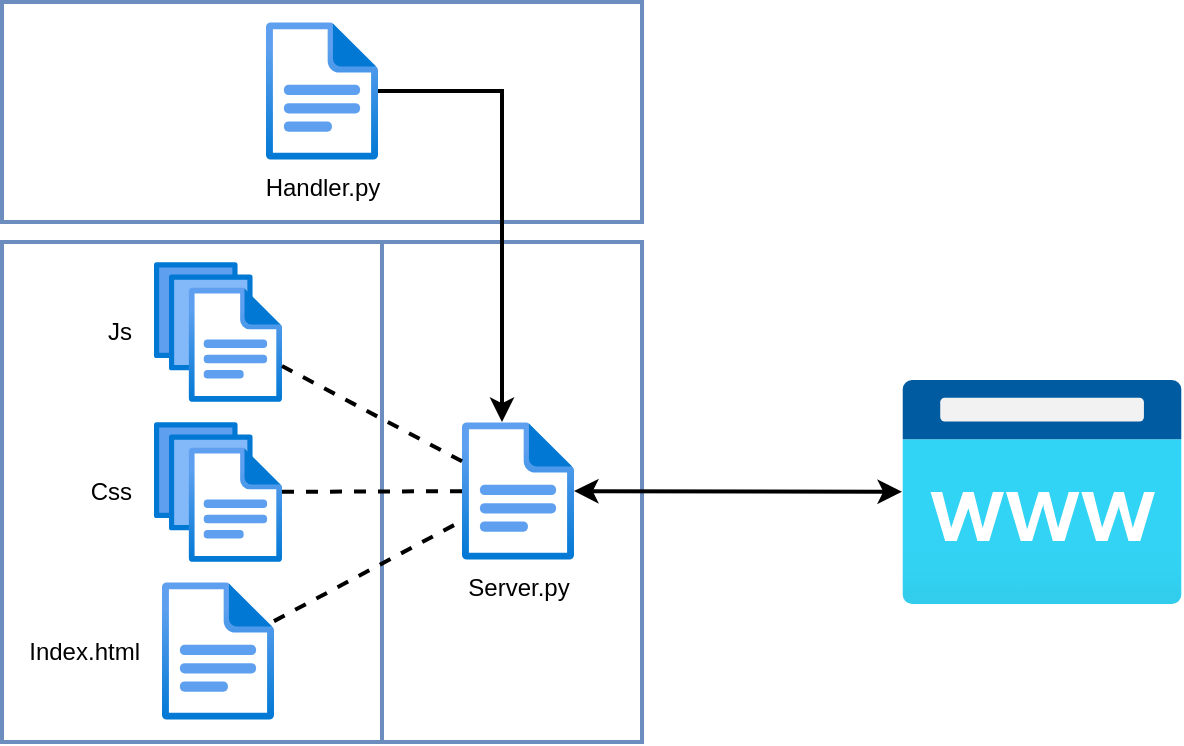 <mxfile version="15.8.7" type="device"><diagram id="kgpKYQtTHZ0yAKxKKP6v" name="Page-1"><mxGraphModel dx="1102" dy="857" grid="1" gridSize="10" guides="1" tooltips="1" connect="1" arrows="1" fold="1" page="1" pageScale="1" pageWidth="850" pageHeight="1100" math="0" shadow="0"><root><mxCell id="0"/><mxCell id="1" parent="0"/><mxCell id="3GOLCiO_-6x99Gus4kVO-7" value="" style="rounded=0;whiteSpace=wrap;html=1;fillColor=none;strokeColor=#6c8ebf;strokeWidth=2;" parent="1" vertex="1"><mxGeometry x="10" y="130" width="320" height="250" as="geometry"/></mxCell><mxCell id="3GOLCiO_-6x99Gus4kVO-2" value="" style="aspect=fixed;html=1;points=[];align=center;image;fontSize=12;image=img/lib/azure2/app_services/App_Service_Domains.svg;" parent="1" vertex="1"><mxGeometry x="460" y="199" width="140" height="112" as="geometry"/></mxCell><mxCell id="3GOLCiO_-6x99Gus4kVO-3" value="Server.py" style="aspect=fixed;html=1;points=[];align=center;image;fontSize=12;image=img/lib/azure2/general/File.svg;" parent="1" vertex="1"><mxGeometry x="240" y="220" width="56.0" height="69" as="geometry"/></mxCell><mxCell id="3GOLCiO_-6x99Gus4kVO-4" value="Js&amp;nbsp; &amp;nbsp;" style="aspect=fixed;html=1;points=[];align=right;image;fontSize=12;image=img/lib/azure2/general/Files.svg;labelPosition=left;verticalLabelPosition=middle;verticalAlign=middle;" parent="1" vertex="1"><mxGeometry x="86" y="140" width="64" height="70" as="geometry"/></mxCell><mxCell id="3GOLCiO_-6x99Gus4kVO-9" value="" style="line;strokeWidth=2;direction=south;html=1;fillColor=none;strokeColor=#6C8EBF;" parent="1" vertex="1"><mxGeometry x="195" y="130" width="10" height="250" as="geometry"/></mxCell><mxCell id="3GOLCiO_-6x99Gus4kVO-10" value="Css&amp;nbsp; &amp;nbsp;" style="aspect=fixed;html=1;points=[];align=right;image;fontSize=12;image=img/lib/azure2/general/Files.svg;labelPosition=left;verticalLabelPosition=middle;verticalAlign=middle;" parent="1" vertex="1"><mxGeometry x="86" y="220" width="64" height="70" as="geometry"/></mxCell><mxCell id="3GOLCiO_-6x99Gus4kVO-12" value="Index.html&amp;nbsp; &amp;nbsp;" style="aspect=fixed;html=1;points=[];align=right;image;fontSize=12;image=img/lib/azure2/general/File.svg;labelPosition=left;verticalLabelPosition=middle;verticalAlign=middle;" parent="1" vertex="1"><mxGeometry x="90" y="300" width="56.0" height="69" as="geometry"/></mxCell><mxCell id="3GOLCiO_-6x99Gus4kVO-14" value="" style="endArrow=none;dashed=1;html=1;rounded=0;fontColor=#000000;strokeWidth=2;" parent="1" source="3GOLCiO_-6x99Gus4kVO-3" target="3GOLCiO_-6x99Gus4kVO-4" edge="1"><mxGeometry width="50" height="50" relative="1" as="geometry"><mxPoint x="-150" y="180" as="sourcePoint"/><mxPoint x="-100" y="130" as="targetPoint"/></mxGeometry></mxCell><mxCell id="3GOLCiO_-6x99Gus4kVO-15" value="" style="endArrow=none;dashed=1;html=1;rounded=0;fontColor=#000000;strokeWidth=2;" parent="1" source="3GOLCiO_-6x99Gus4kVO-10" target="3GOLCiO_-6x99Gus4kVO-3" edge="1"><mxGeometry width="50" height="50" relative="1" as="geometry"><mxPoint x="110" y="290" as="sourcePoint"/><mxPoint x="160" y="240" as="targetPoint"/></mxGeometry></mxCell><mxCell id="3GOLCiO_-6x99Gus4kVO-16" value="" style="endArrow=none;dashed=1;html=1;rounded=0;fontColor=#000000;strokeWidth=2;" parent="1" source="3GOLCiO_-6x99Gus4kVO-12" target="3GOLCiO_-6x99Gus4kVO-3" edge="1"><mxGeometry width="50" height="50" relative="1" as="geometry"><mxPoint x="100" y="370" as="sourcePoint"/><mxPoint x="150" y="320" as="targetPoint"/></mxGeometry></mxCell><mxCell id="3GOLCiO_-6x99Gus4kVO-17" value="" style="rounded=0;whiteSpace=wrap;html=1;fillColor=none;strokeColor=#6c8ebf;strokeWidth=2;" parent="1" vertex="1"><mxGeometry x="10" y="10" width="320" height="110" as="geometry"/></mxCell><mxCell id="3GOLCiO_-6x99Gus4kVO-18" value="Handler.py" style="aspect=fixed;html=1;points=[];align=center;image;fontSize=12;image=img/lib/azure2/general/File.svg;" parent="1" vertex="1"><mxGeometry x="142" y="20" width="56.0" height="69" as="geometry"/></mxCell><mxCell id="3GOLCiO_-6x99Gus4kVO-19" value="" style="edgeStyle=elbowEdgeStyle;elbow=horizontal;endArrow=classic;html=1;rounded=0;fontColor=#3333FF;strokeWidth=2;" parent="1" source="3GOLCiO_-6x99Gus4kVO-18" target="3GOLCiO_-6x99Gus4kVO-3" edge="1"><mxGeometry width="50" height="50" relative="1" as="geometry"><mxPoint x="160" y="100" as="sourcePoint"/><mxPoint x="225" y="60" as="targetPoint"/><Array as="points"><mxPoint x="260" y="110"/><mxPoint x="270" y="160"/></Array></mxGeometry></mxCell><mxCell id="3GOLCiO_-6x99Gus4kVO-21" value="" style="endArrow=classic;startArrow=classic;html=1;rounded=0;fontColor=#3333FF;strokeWidth=2;" parent="1" source="3GOLCiO_-6x99Gus4kVO-3" target="3GOLCiO_-6x99Gus4kVO-2" edge="1"><mxGeometry width="50" height="50" relative="1" as="geometry"><mxPoint x="380" y="280" as="sourcePoint"/><mxPoint x="430" y="230" as="targetPoint"/></mxGeometry></mxCell></root></mxGraphModel></diagram></mxfile>